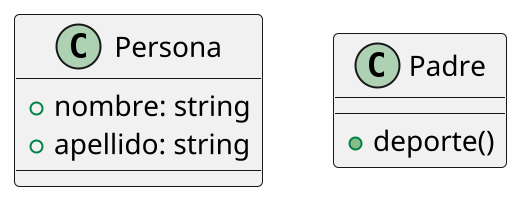 @startuml
scale 2
class Persona {
    + nombre: string
    + apellido: string
}

class Padre {
    + deporte()
}
@enduml